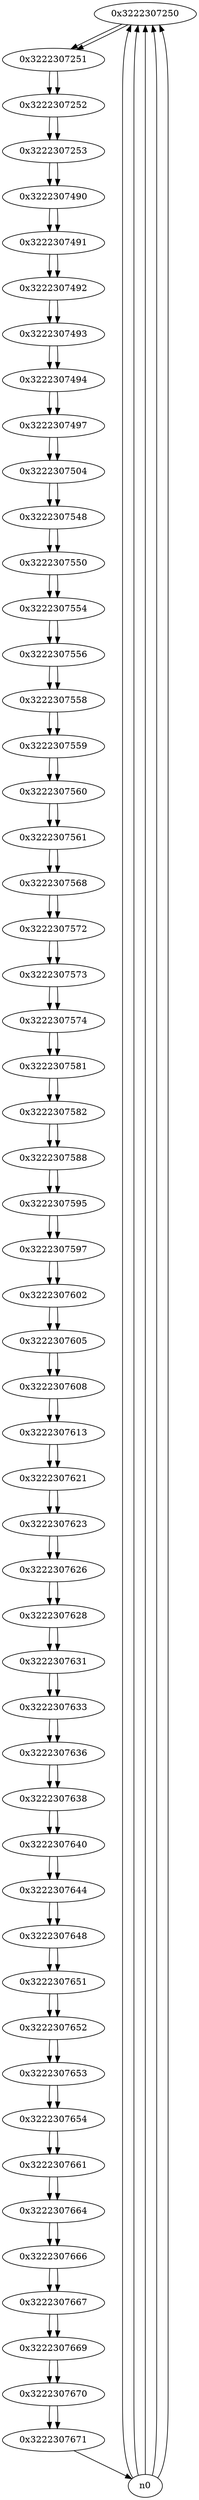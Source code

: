 digraph G{
/* nodes */
  n1 [label="0x3222307250"]
  n2 [label="0x3222307251"]
  n3 [label="0x3222307252"]
  n4 [label="0x3222307253"]
  n5 [label="0x3222307490"]
  n6 [label="0x3222307491"]
  n7 [label="0x3222307492"]
  n8 [label="0x3222307493"]
  n9 [label="0x3222307494"]
  n10 [label="0x3222307497"]
  n11 [label="0x3222307504"]
  n12 [label="0x3222307548"]
  n13 [label="0x3222307550"]
  n14 [label="0x3222307554"]
  n15 [label="0x3222307556"]
  n16 [label="0x3222307558"]
  n17 [label="0x3222307559"]
  n18 [label="0x3222307560"]
  n19 [label="0x3222307561"]
  n20 [label="0x3222307568"]
  n21 [label="0x3222307572"]
  n22 [label="0x3222307573"]
  n23 [label="0x3222307574"]
  n24 [label="0x3222307581"]
  n25 [label="0x3222307582"]
  n26 [label="0x3222307588"]
  n27 [label="0x3222307595"]
  n28 [label="0x3222307597"]
  n29 [label="0x3222307602"]
  n30 [label="0x3222307605"]
  n31 [label="0x3222307608"]
  n32 [label="0x3222307613"]
  n33 [label="0x3222307621"]
  n34 [label="0x3222307623"]
  n35 [label="0x3222307626"]
  n36 [label="0x3222307628"]
  n37 [label="0x3222307631"]
  n38 [label="0x3222307633"]
  n39 [label="0x3222307636"]
  n40 [label="0x3222307638"]
  n41 [label="0x3222307640"]
  n42 [label="0x3222307644"]
  n43 [label="0x3222307648"]
  n44 [label="0x3222307651"]
  n45 [label="0x3222307652"]
  n46 [label="0x3222307653"]
  n47 [label="0x3222307654"]
  n48 [label="0x3222307661"]
  n49 [label="0x3222307664"]
  n50 [label="0x3222307666"]
  n51 [label="0x3222307667"]
  n52 [label="0x3222307669"]
  n53 [label="0x3222307670"]
  n54 [label="0x3222307671"]
/* edges */
n1 -> n2;
n0 -> n1;
n0 -> n1;
n0 -> n1;
n0 -> n1;
n0 -> n1;
n2 -> n3;
n1 -> n2;
n3 -> n4;
n2 -> n3;
n4 -> n5;
n3 -> n4;
n5 -> n6;
n4 -> n5;
n6 -> n7;
n5 -> n6;
n7 -> n8;
n6 -> n7;
n8 -> n9;
n7 -> n8;
n9 -> n10;
n8 -> n9;
n10 -> n11;
n9 -> n10;
n11 -> n12;
n10 -> n11;
n12 -> n13;
n11 -> n12;
n13 -> n14;
n12 -> n13;
n14 -> n15;
n13 -> n14;
n15 -> n16;
n14 -> n15;
n16 -> n17;
n15 -> n16;
n17 -> n18;
n16 -> n17;
n18 -> n19;
n17 -> n18;
n19 -> n20;
n18 -> n19;
n20 -> n21;
n19 -> n20;
n21 -> n22;
n20 -> n21;
n22 -> n23;
n21 -> n22;
n23 -> n24;
n22 -> n23;
n24 -> n25;
n23 -> n24;
n25 -> n26;
n24 -> n25;
n26 -> n27;
n25 -> n26;
n27 -> n28;
n26 -> n27;
n28 -> n29;
n27 -> n28;
n29 -> n30;
n28 -> n29;
n30 -> n31;
n29 -> n30;
n31 -> n32;
n30 -> n31;
n32 -> n33;
n31 -> n32;
n33 -> n34;
n32 -> n33;
n34 -> n35;
n33 -> n34;
n35 -> n36;
n34 -> n35;
n36 -> n37;
n35 -> n36;
n37 -> n38;
n36 -> n37;
n38 -> n39;
n37 -> n38;
n39 -> n40;
n38 -> n39;
n40 -> n41;
n39 -> n40;
n41 -> n42;
n40 -> n41;
n42 -> n43;
n41 -> n42;
n43 -> n44;
n42 -> n43;
n44 -> n45;
n43 -> n44;
n45 -> n46;
n44 -> n45;
n46 -> n47;
n45 -> n46;
n47 -> n48;
n46 -> n47;
n48 -> n49;
n47 -> n48;
n49 -> n50;
n48 -> n49;
n50 -> n51;
n49 -> n50;
n51 -> n52;
n50 -> n51;
n52 -> n53;
n51 -> n52;
n53 -> n54;
n52 -> n53;
n54 -> n0;
n53 -> n54;
}
